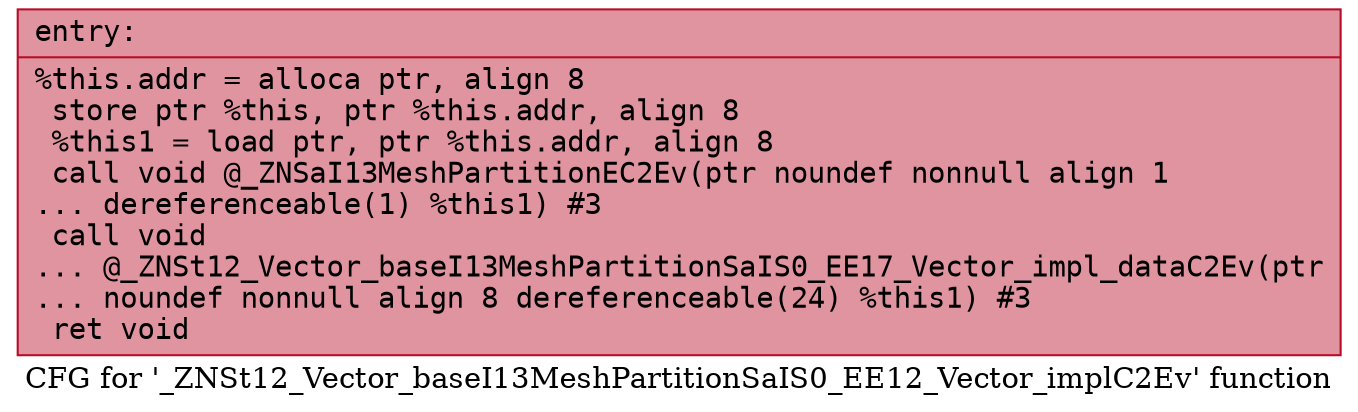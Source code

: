 digraph "CFG for '_ZNSt12_Vector_baseI13MeshPartitionSaIS0_EE12_Vector_implC2Ev' function" {
	label="CFG for '_ZNSt12_Vector_baseI13MeshPartitionSaIS0_EE12_Vector_implC2Ev' function";

	Node0x55dab481d410 [shape=record,color="#b70d28ff", style=filled, fillcolor="#b70d2870" fontname="Courier",label="{entry:\l|  %this.addr = alloca ptr, align 8\l  store ptr %this, ptr %this.addr, align 8\l  %this1 = load ptr, ptr %this.addr, align 8\l  call void @_ZNSaI13MeshPartitionEC2Ev(ptr noundef nonnull align 1\l... dereferenceable(1) %this1) #3\l  call void\l... @_ZNSt12_Vector_baseI13MeshPartitionSaIS0_EE17_Vector_impl_dataC2Ev(ptr\l... noundef nonnull align 8 dereferenceable(24) %this1) #3\l  ret void\l}"];
}
